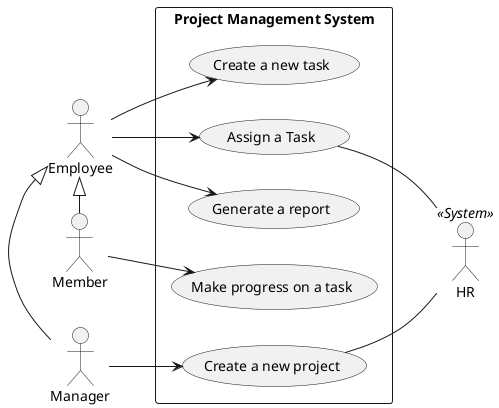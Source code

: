 @startuml
left to right direction

actor Employee
actor Manager
actor Member
actor HR <<System>>

Employee <|- Manager
Employee <|- Member

rectangle "Project Management System" {
  Employee --> (Generate a report)
  Employee --> (Create a new task)
  Employee --> (Assign a Task)
  (Assign a Task) -- HR
  Manager  --> (Create a new project)
  (Create a new project) -- HR
  Member   --> (Make progress on a task)
}

@enduml
